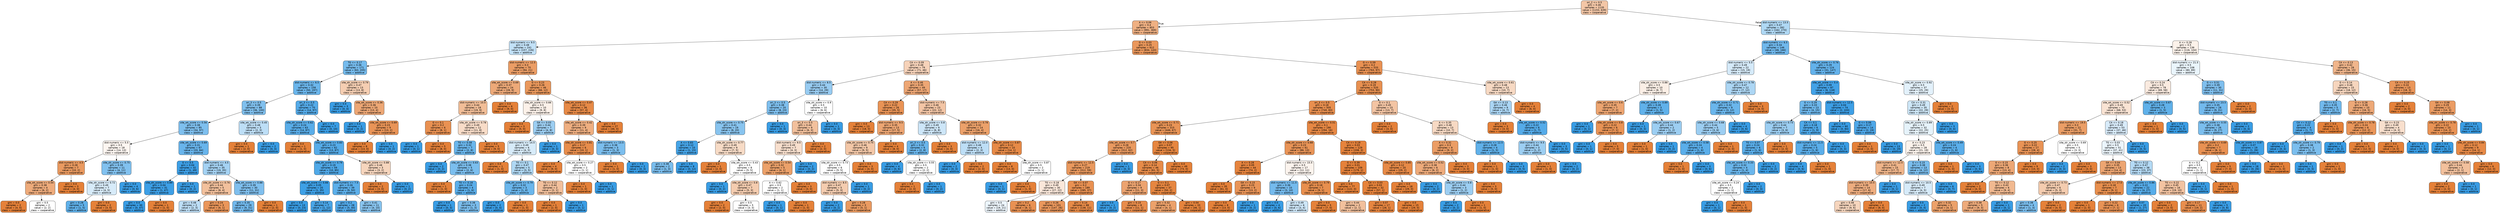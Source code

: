 digraph Tree {
node [shape=box, style="filled, rounded", color="black", fontname=helvetica] ;
edge [fontname=helvetica] ;
0 [label="ori_2 <= 0.5\ngini = 0.46\nsamples = 1135\nvalue = [1153, 639]\nclass = cooperative", fillcolor="#e5813972"] ;
1 [label="A <= 0.06\ngini = 0.4\nsamples = 853\nvalue = [991, 369]\nclass = cooperative", fillcolor="#e58139a0"] ;
0 -> 1 [labeldistance=2.5, labelangle=45, headlabel="True"] ;
2 [label="dist-numeric <= 9.5\ngini = 0.48\nsamples = 241\nvalue = [157, 226]\nclass = additive", fillcolor="#399de54e"] ;
1 -> 2 ;
3 [label="TG <= 0.17\ngini = 0.36\nsamples = 171\nvalue = [63, 205]\nclass = additive", fillcolor="#399de5b1"] ;
2 -> 3 ;
4 [label="dist-numeric <= 6.5\ngini = 0.32\nsamples = 158\nvalue = [50, 197]\nclass = additive", fillcolor="#399de5be"] ;
3 -> 4 ;
5 [label="ori_3 <= 0.5\ngini = 0.39\nsamples = 88\nvalue = [36, 100]\nclass = additive", fillcolor="#399de5a3"] ;
4 -> 5 ;
6 [label="site_wk_score <= 0.56\ngini = 0.38\nsamples = 85\nvalue = [34, 97]\nclass = additive", fillcolor="#399de5a6"] ;
5 -> 6 ;
7 [label="dist-numeric <= 5.5\ngini = 0.5\nsamples = 18\nvalue = [14, 13]\nclass = cooperative", fillcolor="#e5813912"] ;
6 -> 7 ;
8 [label="dist-numeric <= 4.5\ngini = 0.28\nsamples = 7\nvalue = [10, 2]\nclass = cooperative", fillcolor="#e58139cc"] ;
7 -> 8 ;
9 [label="site_wk_score <= 0.54\ngini = 0.38\nsamples = 4\nvalue = [6, 2]\nclass = cooperative", fillcolor="#e58139aa"] ;
8 -> 9 ;
10 [label="gini = 0.0\nsamples = 2\nvalue = [4, 0]\nclass = cooperative", fillcolor="#e58139ff"] ;
9 -> 10 ;
11 [label="gini = 0.5\nsamples = 2\nvalue = [2, 2]\nclass = cooperative", fillcolor="#e5813900"] ;
9 -> 11 ;
12 [label="gini = 0.0\nsamples = 3\nvalue = [4, 0]\nclass = cooperative", fillcolor="#e58139ff"] ;
8 -> 12 ;
13 [label="site_str_score <= 0.75\ngini = 0.39\nsamples = 11\nvalue = [4, 11]\nclass = additive", fillcolor="#399de5a2"] ;
7 -> 13 ;
14 [label="site_str_score <= 0.72\ngini = 0.49\nsamples = 7\nvalue = [4, 5]\nclass = additive", fillcolor="#399de533"] ;
13 -> 14 ;
15 [label="gini = 0.28\nsamples = 5\nvalue = [1, 5]\nclass = additive", fillcolor="#399de5cc"] ;
14 -> 15 ;
16 [label="gini = 0.0\nsamples = 2\nvalue = [3, 0]\nclass = cooperative", fillcolor="#e58139ff"] ;
14 -> 16 ;
17 [label="gini = 0.0\nsamples = 4\nvalue = [0, 6]\nclass = additive", fillcolor="#399de5ff"] ;
13 -> 17 ;
18 [label="site_wk_score <= 0.69\ngini = 0.31\nsamples = 67\nvalue = [20, 84]\nclass = additive", fillcolor="#399de5c2"] ;
6 -> 18 ;
19 [label="G <= 0.5\ngini = 0.04\nsamples = 32\nvalue = [1, 49]\nclass = additive", fillcolor="#399de5fa"] ;
18 -> 19 ;
20 [label="site_str_score <= 0.89\ngini = 0.04\nsamples = 31\nvalue = [1, 47]\nclass = additive", fillcolor="#399de5fa"] ;
19 -> 20 ;
21 [label="gini = 0.0\nsamples = 30\nvalue = [0, 47]\nclass = additive", fillcolor="#399de5ff"] ;
20 -> 21 ;
22 [label="gini = 0.0\nsamples = 1\nvalue = [1, 0]\nclass = cooperative", fillcolor="#e58139ff"] ;
20 -> 22 ;
23 [label="gini = 0.0\nsamples = 1\nvalue = [0, 2]\nclass = additive", fillcolor="#399de5ff"] ;
19 -> 23 ;
24 [label="dist-numeric <= 4.5\ngini = 0.46\nsamples = 35\nvalue = [19, 35]\nclass = additive", fillcolor="#399de575"] ;
18 -> 24 ;
25 [label="site_str_score <= 0.76\ngini = 0.44\nsamples = 5\nvalue = [8, 4]\nclass = cooperative", fillcolor="#e581397f"] ;
24 -> 25 ;
26 [label="gini = 0.48\nsamples = 2\nvalue = [2, 3]\nclass = additive", fillcolor="#399de555"] ;
25 -> 26 ;
27 [label="gini = 0.24\nsamples = 3\nvalue = [6, 1]\nclass = cooperative", fillcolor="#e58139d4"] ;
25 -> 27 ;
28 [label="site_wk_score <= 0.88\ngini = 0.39\nsamples = 30\nvalue = [11, 31]\nclass = additive", fillcolor="#399de5a5"] ;
24 -> 28 ;
29 [label="gini = 0.35\nsamples = 29\nvalue = [9, 31]\nclass = additive", fillcolor="#399de5b5"] ;
28 -> 29 ;
30 [label="gini = 0.0\nsamples = 1\nvalue = [2, 0]\nclass = cooperative", fillcolor="#e58139ff"] ;
28 -> 30 ;
31 [label="site_wk_score <= 0.45\ngini = 0.48\nsamples = 3\nvalue = [2, 3]\nclass = additive", fillcolor="#399de555"] ;
5 -> 31 ;
32 [label="gini = 0.0\nsamples = 1\nvalue = [2, 0]\nclass = cooperative", fillcolor="#e58139ff"] ;
31 -> 32 ;
33 [label="gini = 0.0\nsamples = 2\nvalue = [0, 3]\nclass = additive", fillcolor="#399de5ff"] ;
31 -> 33 ;
34 [label="ori_3 <= 0.5\ngini = 0.22\nsamples = 70\nvalue = [14, 97]\nclass = additive", fillcolor="#399de5da"] ;
4 -> 34 ;
35 [label="site_str_score <= 0.62\ngini = 0.24\nsamples = 63\nvalue = [14, 87]\nclass = additive", fillcolor="#399de5d6"] ;
34 -> 35 ;
36 [label="gini = 0.0\nsamples = 1\nvalue = [1, 0]\nclass = cooperative", fillcolor="#e58139ff"] ;
35 -> 36 ;
37 [label="site_wk_score <= 0.83\ngini = 0.23\nsamples = 62\nvalue = [13, 87]\nclass = additive", fillcolor="#399de5d9"] ;
35 -> 37 ;
38 [label="site_str_score <= 0.79\ngini = 0.19\nsamples = 59\nvalue = [10, 85]\nclass = additive", fillcolor="#399de5e1"] ;
37 -> 38 ;
39 [label="site_wk_score <= 0.66\ngini = 0.05\nsamples = 20\nvalue = [1, 35]\nclass = additive", fillcolor="#399de5f8"] ;
38 -> 39 ;
40 [label="gini = 0.0\nsamples = 13\nvalue = [0, 23]\nclass = additive", fillcolor="#399de5ff"] ;
39 -> 40 ;
41 [label="gini = 0.14\nsamples = 7\nvalue = [1, 12]\nclass = additive", fillcolor="#399de5ea"] ;
39 -> 41 ;
42 [label="dist-numeric <= 7.5\ngini = 0.26\nsamples = 39\nvalue = [9, 50]\nclass = additive", fillcolor="#399de5d1"] ;
38 -> 42 ;
43 [label="gini = 0.2\nsamples = 28\nvalue = [5, 40]\nclass = additive", fillcolor="#399de5df"] ;
42 -> 43 ;
44 [label="gini = 0.41\nsamples = 11\nvalue = [4, 10]\nclass = additive", fillcolor="#399de599"] ;
42 -> 44 ;
45 [label="site_str_score <= 0.88\ngini = 0.48\nsamples = 3\nvalue = [3, 2]\nclass = cooperative", fillcolor="#e5813955"] ;
37 -> 45 ;
46 [label="gini = 0.0\nsamples = 2\nvalue = [3, 0]\nclass = cooperative", fillcolor="#e58139ff"] ;
45 -> 46 ;
47 [label="gini = 0.0\nsamples = 1\nvalue = [0, 2]\nclass = additive", fillcolor="#399de5ff"] ;
45 -> 47 ;
48 [label="gini = 0.0\nsamples = 7\nvalue = [0, 10]\nclass = additive", fillcolor="#399de5ff"] ;
34 -> 48 ;
49 [label="site_str_score <= 0.79\ngini = 0.47\nsamples = 13\nvalue = [13, 8]\nclass = cooperative", fillcolor="#e5813962"] ;
3 -> 49 ;
50 [label="gini = 0.0\nsamples = 3\nvalue = [0, 4]\nclass = additive", fillcolor="#399de5ff"] ;
49 -> 50 ;
51 [label="site_wk_score <= 0.36\ngini = 0.36\nsamples = 10\nvalue = [13, 4]\nclass = cooperative", fillcolor="#e58139b1"] ;
49 -> 51 ;
52 [label="gini = 0.0\nsamples = 1\nvalue = [0, 2]\nclass = additive", fillcolor="#399de5ff"] ;
51 -> 52 ;
53 [label="site_wk_score <= 0.69\ngini = 0.23\nsamples = 9\nvalue = [13, 2]\nclass = cooperative", fillcolor="#e58139d8"] ;
51 -> 53 ;
54 [label="gini = 0.0\nsamples = 8\nvalue = [13, 0]\nclass = cooperative", fillcolor="#e58139ff"] ;
53 -> 54 ;
55 [label="gini = 0.0\nsamples = 1\nvalue = [0, 2]\nclass = additive", fillcolor="#399de5ff"] ;
53 -> 55 ;
56 [label="dist-numeric <= 12.5\ngini = 0.3\nsamples = 70\nvalue = [94, 21]\nclass = cooperative", fillcolor="#e58139c6"] ;
2 -> 56 ;
57 [label="site_wk_score <= 0.69\ngini = 0.37\nsamples = 24\nvalue = [28, 9]\nclass = cooperative", fillcolor="#e58139ad"] ;
56 -> 57 ;
58 [label="dist-numeric <= 10.5\ngini = 0.44\nsamples = 18\nvalue = [19, 9]\nclass = cooperative", fillcolor="#e5813986"] ;
57 -> 58 ;
59 [label="G <= 0.1\ngini = 0.2\nsamples = 6\nvalue = [8, 1]\nclass = cooperative", fillcolor="#e58139df"] ;
58 -> 59 ;
60 [label="gini = 0.0\nsamples = 1\nvalue = [0, 1]\nclass = additive", fillcolor="#399de5ff"] ;
59 -> 60 ;
61 [label="gini = 0.0\nsamples = 5\nvalue = [8, 0]\nclass = cooperative", fillcolor="#e58139ff"] ;
59 -> 61 ;
62 [label="site_str_score <= 0.78\ngini = 0.49\nsamples = 12\nvalue = [11, 8]\nclass = cooperative", fillcolor="#e5813946"] ;
58 -> 62 ;
63 [label="TG <= 0.08\ngini = 0.32\nsamples = 7\nvalue = [2, 8]\nclass = additive", fillcolor="#399de5bf"] ;
62 -> 63 ;
64 [label="gini = 0.0\nsamples = 2\nvalue = [0, 2]\nclass = additive", fillcolor="#399de5ff"] ;
63 -> 64 ;
65 [label="site_str_score <= 0.63\ngini = 0.38\nsamples = 5\nvalue = [2, 6]\nclass = additive", fillcolor="#399de5aa"] ;
63 -> 65 ;
66 [label="gini = 0.0\nsamples = 1\nvalue = [1, 0]\nclass = cooperative", fillcolor="#e58139ff"] ;
65 -> 66 ;
67 [label="TG <= 0.18\ngini = 0.24\nsamples = 4\nvalue = [1, 6]\nclass = additive", fillcolor="#399de5d4"] ;
65 -> 67 ;
68 [label="gini = 0.0\nsamples = 1\nvalue = [0, 3]\nclass = additive", fillcolor="#399de5ff"] ;
67 -> 68 ;
69 [label="gini = 0.38\nsamples = 3\nvalue = [1, 3]\nclass = additive", fillcolor="#399de5aa"] ;
67 -> 69 ;
70 [label="gini = 0.0\nsamples = 5\nvalue = [9, 0]\nclass = cooperative", fillcolor="#e58139ff"] ;
62 -> 70 ;
71 [label="gini = 0.0\nsamples = 6\nvalue = [9, 0]\nclass = cooperative", fillcolor="#e58139ff"] ;
57 -> 71 ;
72 [label="G <= 0.23\ngini = 0.26\nsamples = 46\nvalue = [66, 12]\nclass = cooperative", fillcolor="#e58139d1"] ;
56 -> 72 ;
73 [label="site_str_score <= 0.66\ngini = 0.5\nsamples = 10\nvalue = [9, 8]\nclass = cooperative", fillcolor="#e581391c"] ;
72 -> 73 ;
74 [label="gini = 0.0\nsamples = 3\nvalue = [5, 0]\nclass = cooperative", fillcolor="#e58139ff"] ;
73 -> 74 ;
75 [label="GA <= 0.03\ngini = 0.44\nsamples = 7\nvalue = [4, 8]\nclass = additive", fillcolor="#399de57f"] ;
73 -> 75 ;
76 [label="dist-numeric <= 14.5\ngini = 0.49\nsamples = 6\nvalue = [4, 5]\nclass = additive", fillcolor="#399de533"] ;
75 -> 76 ;
77 [label="gini = 0.0\nsamples = 1\nvalue = [1, 0]\nclass = cooperative", fillcolor="#e58139ff"] ;
76 -> 77 ;
78 [label="TG <= 0.1\ngini = 0.47\nsamples = 5\nvalue = [3, 5]\nclass = additive", fillcolor="#399de566"] ;
76 -> 78 ;
79 [label="site_str_score <= 0.79\ngini = 0.32\nsamples = 3\nvalue = [1, 4]\nclass = additive", fillcolor="#399de5bf"] ;
78 -> 79 ;
80 [label="gini = 0.0\nsamples = 2\nvalue = [0, 4]\nclass = additive", fillcolor="#399de5ff"] ;
79 -> 80 ;
81 [label="gini = 0.0\nsamples = 1\nvalue = [1, 0]\nclass = cooperative", fillcolor="#e58139ff"] ;
79 -> 81 ;
82 [label="TG <= 0.12\ngini = 0.44\nsamples = 2\nvalue = [2, 1]\nclass = cooperative", fillcolor="#e581397f"] ;
78 -> 82 ;
83 [label="gini = 0.0\nsamples = 1\nvalue = [2, 0]\nclass = cooperative", fillcolor="#e58139ff"] ;
82 -> 83 ;
84 [label="gini = 0.0\nsamples = 1\nvalue = [0, 1]\nclass = additive", fillcolor="#399de5ff"] ;
82 -> 84 ;
85 [label="gini = 0.0\nsamples = 1\nvalue = [0, 3]\nclass = additive", fillcolor="#399de5ff"] ;
75 -> 85 ;
86 [label="site_wk_score <= 0.47\ngini = 0.12\nsamples = 36\nvalue = [57, 4]\nclass = cooperative", fillcolor="#e58139ed"] ;
72 -> 86 ;
87 [label="site_wk_score <= 0.42\ngini = 0.39\nsamples = 9\nvalue = [11, 4]\nclass = cooperative", fillcolor="#e58139a2"] ;
86 -> 87 ;
88 [label="site_str_score <= 0.81\ngini = 0.17\nsamples = 6\nvalue = [10, 1]\nclass = cooperative", fillcolor="#e58139e6"] ;
87 -> 88 ;
89 [label="gini = 0.0\nsamples = 4\nvalue = [9, 0]\nclass = cooperative", fillcolor="#e58139ff"] ;
88 -> 89 ;
90 [label="site_wk_score <= 0.27\ngini = 0.5\nsamples = 2\nvalue = [1, 1]\nclass = cooperative", fillcolor="#e5813900"] ;
88 -> 90 ;
91 [label="gini = 0.0\nsamples = 1\nvalue = [1, 0]\nclass = cooperative", fillcolor="#e58139ff"] ;
90 -> 91 ;
92 [label="gini = 0.0\nsamples = 1\nvalue = [0, 1]\nclass = additive", fillcolor="#399de5ff"] ;
90 -> 92 ;
93 [label="dist-numeric <= 13.5\ngini = 0.38\nsamples = 3\nvalue = [1, 3]\nclass = additive", fillcolor="#399de5aa"] ;
87 -> 93 ;
94 [label="gini = 0.0\nsamples = 1\nvalue = [1, 0]\nclass = cooperative", fillcolor="#e58139ff"] ;
93 -> 94 ;
95 [label="gini = 0.0\nsamples = 2\nvalue = [0, 3]\nclass = additive", fillcolor="#399de5ff"] ;
93 -> 95 ;
96 [label="gini = 0.0\nsamples = 27\nvalue = [46, 0]\nclass = cooperative", fillcolor="#e58139ff"] ;
86 -> 96 ;
97 [label="G <= 0.03\ngini = 0.25\nsamples = 612\nvalue = [834, 143]\nclass = cooperative", fillcolor="#e58139d3"] ;
1 -> 97 ;
98 [label="CA <= 0.09\ngini = 0.48\nsamples = 79\nvalue = [71, 46]\nclass = cooperative", fillcolor="#e581395a"] ;
97 -> 98 ;
99 [label="dist-numeric <= 8.5\ngini = 0.44\nsamples = 30\nvalue = [14, 29]\nclass = additive", fillcolor="#399de584"] ;
98 -> 99 ;
100 [label="ori_3 <= 0.5\ngini = 0.38\nsamples = 20\nvalue = [8, 23]\nclass = additive", fillcolor="#399de5a6"] ;
99 -> 100 ;
101 [label="site_str_score <= 0.75\ngini = 0.41\nsamples = 19\nvalue = [8, 20]\nclass = additive", fillcolor="#399de599"] ;
100 -> 101 ;
102 [label="A <= 0.83\ngini = 0.12\nsamples = 10\nvalue = [1, 15]\nclass = additive", fillcolor="#399de5ee"] ;
101 -> 102 ;
103 [label="gini = 0.38\nsamples = 2\nvalue = [1, 3]\nclass = additive", fillcolor="#399de5aa"] ;
102 -> 103 ;
104 [label="gini = 0.0\nsamples = 8\nvalue = [0, 12]\nclass = additive", fillcolor="#399de5ff"] ;
102 -> 104 ;
105 [label="site_str_score <= 0.77\ngini = 0.49\nsamples = 9\nvalue = [7, 5]\nclass = cooperative", fillcolor="#e5813949"] ;
101 -> 105 ;
106 [label="gini = 0.0\nsamples = 1\nvalue = [2, 0]\nclass = cooperative", fillcolor="#e58139ff"] ;
105 -> 106 ;
107 [label="site_wk_score <= 0.43\ngini = 0.5\nsamples = 8\nvalue = [5, 5]\nclass = cooperative", fillcolor="#e5813900"] ;
105 -> 107 ;
108 [label="gini = 0.0\nsamples = 1\nvalue = [0, 2]\nclass = additive", fillcolor="#399de5ff"] ;
107 -> 108 ;
109 [label="site_str_score <= 0.8\ngini = 0.47\nsamples = 7\nvalue = [5, 3]\nclass = cooperative", fillcolor="#e5813966"] ;
107 -> 109 ;
110 [label="gini = 0.0\nsamples = 2\nvalue = [2, 0]\nclass = cooperative", fillcolor="#e58139ff"] ;
109 -> 110 ;
111 [label="gini = 0.5\nsamples = 5\nvalue = [3, 3]\nclass = cooperative", fillcolor="#e5813900"] ;
109 -> 111 ;
112 [label="gini = 0.0\nsamples = 1\nvalue = [0, 3]\nclass = additive", fillcolor="#399de5ff"] ;
100 -> 112 ;
113 [label="site_str_score <= 0.9\ngini = 0.5\nsamples = 10\nvalue = [6, 6]\nclass = cooperative", fillcolor="#e5813900"] ;
99 -> 113 ;
114 [label="ori_3 <= 0.5\ngini = 0.44\nsamples = 9\nvalue = [6, 3]\nclass = cooperative", fillcolor="#e581397f"] ;
113 -> 114 ;
115 [label="dist-numeric <= 9.5\ngini = 0.49\nsamples = 7\nvalue = [4, 3]\nclass = cooperative", fillcolor="#e5813940"] ;
114 -> 115 ;
116 [label="site_wk_score <= 0.54\ngini = 0.32\nsamples = 5\nvalue = [4, 1]\nclass = cooperative", fillcolor="#e58139bf"] ;
115 -> 116 ;
117 [label="A <= 0.62\ngini = 0.5\nsamples = 2\nvalue = [1, 1]\nclass = cooperative", fillcolor="#e5813900"] ;
116 -> 117 ;
118 [label="gini = 0.0\nsamples = 1\nvalue = [0, 1]\nclass = additive", fillcolor="#399de5ff"] ;
117 -> 118 ;
119 [label="gini = 0.0\nsamples = 1\nvalue = [1, 0]\nclass = cooperative", fillcolor="#e58139ff"] ;
117 -> 119 ;
120 [label="gini = 0.0\nsamples = 3\nvalue = [3, 0]\nclass = cooperative", fillcolor="#e58139ff"] ;
116 -> 120 ;
121 [label="gini = 0.0\nsamples = 2\nvalue = [0, 2]\nclass = additive", fillcolor="#399de5ff"] ;
115 -> 121 ;
122 [label="gini = 0.0\nsamples = 2\nvalue = [2, 0]\nclass = cooperative", fillcolor="#e58139ff"] ;
114 -> 122 ;
123 [label="gini = 0.0\nsamples = 1\nvalue = [0, 3]\nclass = additive", fillcolor="#399de5ff"] ;
113 -> 123 ;
124 [label="A <= 0.46\ngini = 0.35\nsamples = 49\nvalue = [57, 17]\nclass = cooperative", fillcolor="#e58139b3"] ;
98 -> 124 ;
125 [label="CA <= 0.29\ngini = 0.22\nsamples = 26\nvalue = [35, 5]\nclass = cooperative", fillcolor="#e58139db"] ;
124 -> 125 ;
126 [label="gini = 0.0\nsamples = 13\nvalue = [18, 0]\nclass = cooperative", fillcolor="#e58139ff"] ;
125 -> 126 ;
127 [label="dist-numeric <= 9.5\ngini = 0.35\nsamples = 13\nvalue = [17, 5]\nclass = cooperative", fillcolor="#e58139b4"] ;
125 -> 127 ;
128 [label="site_str_score <= 0.75\ngini = 0.46\nsamples = 9\nvalue = [9, 5]\nclass = cooperative", fillcolor="#e5813971"] ;
127 -> 128 ;
129 [label="site_str_score <= 0.73\ngini = 0.5\nsamples = 6\nvalue = [5, 5]\nclass = cooperative", fillcolor="#e5813900"] ;
128 -> 129 ;
130 [label="dist-numeric <= 8.5\ngini = 0.47\nsamples = 5\nvalue = [5, 3]\nclass = cooperative", fillcolor="#e5813966"] ;
129 -> 130 ;
131 [label="gini = 0.0\nsamples = 2\nvalue = [0, 2]\nclass = additive", fillcolor="#399de5ff"] ;
130 -> 131 ;
132 [label="gini = 0.28\nsamples = 3\nvalue = [5, 1]\nclass = cooperative", fillcolor="#e58139cc"] ;
130 -> 132 ;
133 [label="gini = 0.0\nsamples = 1\nvalue = [0, 2]\nclass = additive", fillcolor="#399de5ff"] ;
129 -> 133 ;
134 [label="gini = 0.0\nsamples = 3\nvalue = [4, 0]\nclass = cooperative", fillcolor="#e58139ff"] ;
128 -> 134 ;
135 [label="gini = 0.0\nsamples = 4\nvalue = [8, 0]\nclass = cooperative", fillcolor="#e58139ff"] ;
127 -> 135 ;
136 [label="dist-numeric <= 7.5\ngini = 0.46\nsamples = 23\nvalue = [22, 12]\nclass = cooperative", fillcolor="#e5813974"] ;
124 -> 136 ;
137 [label="site_str_score <= 0.8\ngini = 0.49\nsamples = 9\nvalue = [6, 8]\nclass = additive", fillcolor="#399de540"] ;
136 -> 137 ;
138 [label="ori_3 <= 0.5\ngini = 0.32\nsamples = 6\nvalue = [2, 8]\nclass = additive", fillcolor="#399de5bf"] ;
137 -> 138 ;
139 [label="gini = 0.0\nsamples = 4\nvalue = [0, 6]\nclass = additive", fillcolor="#399de5ff"] ;
138 -> 139 ;
140 [label="site_str_score <= 0.55\ngini = 0.5\nsamples = 2\nvalue = [2, 2]\nclass = cooperative", fillcolor="#e5813900"] ;
138 -> 140 ;
141 [label="gini = 0.0\nsamples = 1\nvalue = [2, 0]\nclass = cooperative", fillcolor="#e58139ff"] ;
140 -> 141 ;
142 [label="gini = 0.0\nsamples = 1\nvalue = [0, 2]\nclass = additive", fillcolor="#399de5ff"] ;
140 -> 142 ;
143 [label="gini = 0.0\nsamples = 3\nvalue = [4, 0]\nclass = cooperative", fillcolor="#e58139ff"] ;
137 -> 143 ;
144 [label="site_str_score <= 0.78\ngini = 0.32\nsamples = 14\nvalue = [16, 4]\nclass = cooperative", fillcolor="#e58139bf"] ;
136 -> 144 ;
145 [label="dist-numeric <= 12.0\ngini = 0.48\nsamples = 4\nvalue = [2, 3]\nclass = additive", fillcolor="#399de555"] ;
144 -> 145 ;
146 [label="gini = 0.0\nsamples = 2\nvalue = [0, 3]\nclass = additive", fillcolor="#399de5ff"] ;
145 -> 146 ;
147 [label="gini = 0.0\nsamples = 2\nvalue = [2, 0]\nclass = cooperative", fillcolor="#e58139ff"] ;
145 -> 147 ;
148 [label="site_str_score <= 0.87\ngini = 0.12\nsamples = 10\nvalue = [14, 1]\nclass = cooperative", fillcolor="#e58139ed"] ;
144 -> 148 ;
149 [label="gini = 0.0\nsamples = 8\nvalue = [13, 0]\nclass = cooperative", fillcolor="#e58139ff"] ;
148 -> 149 ;
150 [label="site_str_score <= 0.87\ngini = 0.5\nsamples = 2\nvalue = [1, 1]\nclass = cooperative", fillcolor="#e5813900"] ;
148 -> 150 ;
151 [label="gini = 0.0\nsamples = 1\nvalue = [0, 1]\nclass = additive", fillcolor="#399de5ff"] ;
150 -> 151 ;
152 [label="gini = 0.0\nsamples = 1\nvalue = [1, 0]\nclass = cooperative", fillcolor="#e58139ff"] ;
150 -> 152 ;
153 [label="G <= 0.59\ngini = 0.2\nsamples = 533\nvalue = [763, 97]\nclass = cooperative", fillcolor="#e58139df"] ;
97 -> 153 ;
154 [label="CA <= 0.28\ngini = 0.19\nsamples = 520\nvalue = [753, 90]\nclass = cooperative", fillcolor="#e58139e1"] ;
153 -> 154 ;
155 [label="ori_3 <= 0.5\ngini = 0.18\nsamples = 505\nvalue = [740, 83]\nclass = cooperative", fillcolor="#e58139e2"] ;
154 -> 155 ;
156 [label="site_wk_score <= 0.71\ngini = 0.23\nsamples = 315\nvalue = [446, 67]\nclass = cooperative", fillcolor="#e58139d9"] ;
155 -> 156 ;
157 [label="site_wk_score <= 0.7\ngini = 0.28\nsamples = 220\nvalue = [312, 62]\nclass = cooperative", fillcolor="#e58139cc"] ;
156 -> 157 ;
158 [label="dist-numeric <= 12.5\ngini = 0.27\nsamples = 219\nvalue = [312, 59]\nclass = cooperative", fillcolor="#e58139cf"] ;
157 -> 158 ;
159 [label="TG <= 0.18\ngini = 0.49\nsamples = 30\nvalue = [27, 22]\nclass = cooperative", fillcolor="#e581392f"] ;
158 -> 159 ;
160 [label="gini = 0.5\nsamples = 24\nvalue = [19, 21]\nclass = additive", fillcolor="#399de518"] ;
159 -> 160 ;
161 [label="gini = 0.2\nsamples = 6\nvalue = [8, 1]\nclass = cooperative", fillcolor="#e58139df"] ;
159 -> 161 ;
162 [label="GA <= 0.07\ngini = 0.2\nsamples = 189\nvalue = [285, 37]\nclass = cooperative", fillcolor="#e58139de"] ;
158 -> 162 ;
163 [label="gini = 0.26\nsamples = 101\nvalue = [147, 26]\nclass = cooperative", fillcolor="#e58139d2"] ;
162 -> 163 ;
164 [label="gini = 0.14\nsamples = 88\nvalue = [138, 11]\nclass = cooperative", fillcolor="#e58139eb"] ;
162 -> 164 ;
165 [label="gini = 0.0\nsamples = 1\nvalue = [0, 3]\nclass = additive", fillcolor="#399de5ff"] ;
157 -> 165 ;
166 [label="GA <= 0.06\ngini = 0.07\nsamples = 95\nvalue = [134, 5]\nclass = cooperative", fillcolor="#e58139f5"] ;
156 -> 166 ;
167 [label="CA <= 0.06\ngini = 0.14\nsamples = 46\nvalue = [61, 5]\nclass = cooperative", fillcolor="#e58139ea"] ;
166 -> 167 ;
168 [label="G <= 0.17\ngini = 0.34\nsamples = 9\nvalue = [11, 3]\nclass = cooperative", fillcolor="#e58139b9"] ;
167 -> 168 ;
169 [label="gini = 0.0\nsamples = 1\nvalue = [0, 2]\nclass = additive", fillcolor="#399de5ff"] ;
168 -> 169 ;
170 [label="gini = 0.15\nsamples = 8\nvalue = [11, 1]\nclass = cooperative", fillcolor="#e58139e8"] ;
168 -> 170 ;
171 [label="G <= 0.1\ngini = 0.07\nsamples = 37\nvalue = [50, 2]\nclass = cooperative", fillcolor="#e58139f5"] ;
167 -> 171 ;
172 [label="gini = 0.32\nsamples = 4\nvalue = [4, 1]\nclass = cooperative", fillcolor="#e58139bf"] ;
171 -> 172 ;
173 [label="gini = 0.04\nsamples = 33\nvalue = [46, 1]\nclass = cooperative", fillcolor="#e58139f9"] ;
171 -> 173 ;
174 [label="gini = 0.0\nsamples = 49\nvalue = [73, 0]\nclass = cooperative", fillcolor="#e58139ff"] ;
166 -> 174 ;
175 [label="site_wk_score <= 0.51\ngini = 0.1\nsamples = 190\nvalue = [294, 16]\nclass = cooperative", fillcolor="#e58139f1"] ;
155 -> 175 ;
176 [label="site_str_score <= 0.68\ngini = 0.23\nsamples = 61\nvalue = [86, 13]\nclass = cooperative", fillcolor="#e58139d8"] ;
175 -> 176 ;
177 [label="A <= 0.28\ngini = 0.05\nsamples = 44\nvalue = [74, 2]\nclass = cooperative", fillcolor="#e58139f8"] ;
176 -> 177 ;
178 [label="gini = 0.0\nsamples = 35\nvalue = [61, 0]\nclass = cooperative", fillcolor="#e58139ff"] ;
177 -> 178 ;
179 [label="GA <= 0.15\ngini = 0.23\nsamples = 9\nvalue = [13, 2]\nclass = cooperative", fillcolor="#e58139d8"] ;
177 -> 179 ;
180 [label="gini = 0.0\nsamples = 8\nvalue = [13, 0]\nclass = cooperative", fillcolor="#e58139ff"] ;
179 -> 180 ;
181 [label="gini = 0.0\nsamples = 1\nvalue = [0, 2]\nclass = additive", fillcolor="#399de5ff"] ;
179 -> 181 ;
182 [label="dist-numeric <= 15.5\ngini = 0.5\nsamples = 17\nvalue = [12, 11]\nclass = cooperative", fillcolor="#e5813915"] ;
176 -> 182 ;
183 [label="dist-numeric <= 11.5\ngini = 0.36\nsamples = 10\nvalue = [3, 10]\nclass = additive", fillcolor="#399de5b3"] ;
182 -> 183 ;
184 [label="gini = 0.0\nsamples = 4\nvalue = [0, 6]\nclass = additive", fillcolor="#399de5ff"] ;
183 -> 184 ;
185 [label="gini = 0.49\nsamples = 6\nvalue = [3, 4]\nclass = additive", fillcolor="#399de540"] ;
183 -> 185 ;
186 [label="site_str_score <= 0.79\ngini = 0.18\nsamples = 7\nvalue = [9, 1]\nclass = cooperative", fillcolor="#e58139e3"] ;
182 -> 186 ;
187 [label="gini = 0.0\nsamples = 5\nvalue = [7, 0]\nclass = cooperative", fillcolor="#e58139ff"] ;
186 -> 187 ;
188 [label="gini = 0.44\nsamples = 2\nvalue = [2, 1]\nclass = cooperative", fillcolor="#e581397f"] ;
186 -> 188 ;
189 [label="CA <= 0.19\ngini = 0.03\nsamples = 129\nvalue = [208, 3]\nclass = cooperative", fillcolor="#e58139fb"] ;
175 -> 189 ;
190 [label="G <= 0.39\ngini = 0.01\nsamples = 109\nvalue = [179, 1]\nclass = cooperative", fillcolor="#e58139fe"] ;
189 -> 190 ;
191 [label="gini = 0.0\nsamples = 77\nvalue = [122, 0]\nclass = cooperative", fillcolor="#e58139ff"] ;
190 -> 191 ;
192 [label="CA <= 0.03\ngini = 0.03\nsamples = 32\nvalue = [57, 1]\nclass = cooperative", fillcolor="#e58139fb"] ;
190 -> 192 ;
193 [label="gini = 0.07\nsamples = 17\nvalue = [28, 1]\nclass = cooperative", fillcolor="#e58139f6"] ;
192 -> 193 ;
194 [label="gini = 0.0\nsamples = 15\nvalue = [29, 0]\nclass = cooperative", fillcolor="#e58139ff"] ;
192 -> 194 ;
195 [label="site_str_score <= 0.85\ngini = 0.12\nsamples = 20\nvalue = [29, 2]\nclass = cooperative", fillcolor="#e58139ed"] ;
189 -> 195 ;
196 [label="gini = 0.0\nsamples = 18\nvalue = [29, 0]\nclass = cooperative", fillcolor="#e58139ff"] ;
195 -> 196 ;
197 [label="gini = 0.0\nsamples = 2\nvalue = [0, 2]\nclass = additive", fillcolor="#399de5ff"] ;
195 -> 197 ;
198 [label="G <= 0.1\ngini = 0.45\nsamples = 15\nvalue = [13, 7]\nclass = cooperative", fillcolor="#e5813976"] ;
154 -> 198 ;
199 [label="gini = 0.0\nsamples = 2\nvalue = [3, 0]\nclass = cooperative", fillcolor="#e58139ff"] ;
198 -> 199 ;
200 [label="A <= 0.35\ngini = 0.48\nsamples = 13\nvalue = [10, 7]\nclass = cooperative", fillcolor="#e581394d"] ;
198 -> 200 ;
201 [label="A <= 0.31\ngini = 0.3\nsamples = 9\nvalue = [9, 2]\nclass = cooperative", fillcolor="#e58139c6"] ;
200 -> 201 ;
202 [label="site_wk_score <= 0.52\ngini = 0.38\nsamples = 6\nvalue = [6, 2]\nclass = cooperative", fillcolor="#e58139aa"] ;
201 -> 202 ;
203 [label="site_str_score <= 0.8\ngini = 0.44\nsamples = 3\nvalue = [1, 2]\nclass = additive", fillcolor="#399de57f"] ;
202 -> 203 ;
204 [label="gini = 0.0\nsamples = 2\nvalue = [0, 2]\nclass = additive", fillcolor="#399de5ff"] ;
203 -> 204 ;
205 [label="gini = 0.0\nsamples = 1\nvalue = [1, 0]\nclass = cooperative", fillcolor="#e58139ff"] ;
203 -> 205 ;
206 [label="gini = 0.0\nsamples = 3\nvalue = [5, 0]\nclass = cooperative", fillcolor="#e58139ff"] ;
202 -> 206 ;
207 [label="gini = 0.0\nsamples = 3\nvalue = [3, 0]\nclass = cooperative", fillcolor="#e58139ff"] ;
201 -> 207 ;
208 [label="dist-numeric <= 12.5\ngini = 0.28\nsamples = 4\nvalue = [1, 5]\nclass = additive", fillcolor="#399de5cc"] ;
200 -> 208 ;
209 [label="gini = 0.0\nsamples = 1\nvalue = [1, 0]\nclass = cooperative", fillcolor="#e58139ff"] ;
208 -> 209 ;
210 [label="gini = 0.0\nsamples = 3\nvalue = [0, 5]\nclass = additive", fillcolor="#399de5ff"] ;
208 -> 210 ;
211 [label="site_wk_score <= 0.61\ngini = 0.48\nsamples = 13\nvalue = [10, 7]\nclass = cooperative", fillcolor="#e581394d"] ;
153 -> 211 ;
212 [label="GA <= 0.13\ngini = 0.46\nsamples = 9\nvalue = [4, 7]\nclass = additive", fillcolor="#399de56d"] ;
211 -> 212 ;
213 [label="gini = 0.0\nsamples = 3\nvalue = [3, 0]\nclass = cooperative", fillcolor="#e58139ff"] ;
212 -> 213 ;
214 [label="site_wk_score <= 0.52\ngini = 0.22\nsamples = 6\nvalue = [1, 7]\nclass = additive", fillcolor="#399de5db"] ;
212 -> 214 ;
215 [label="dist-numeric <= 9.5\ngini = 0.44\nsamples = 3\nvalue = [1, 2]\nclass = additive", fillcolor="#399de57f"] ;
214 -> 215 ;
216 [label="gini = 0.0\nsamples = 1\nvalue = [1, 0]\nclass = cooperative", fillcolor="#e58139ff"] ;
215 -> 216 ;
217 [label="gini = 0.0\nsamples = 2\nvalue = [0, 2]\nclass = additive", fillcolor="#399de5ff"] ;
215 -> 217 ;
218 [label="gini = 0.0\nsamples = 3\nvalue = [0, 5]\nclass = additive", fillcolor="#399de5ff"] ;
214 -> 218 ;
219 [label="gini = 0.0\nsamples = 4\nvalue = [6, 0]\nclass = cooperative", fillcolor="#e58139ff"] ;
211 -> 219 ;
220 [label="dist-numeric <= 13.5\ngini = 0.47\nsamples = 282\nvalue = [162, 270]\nclass = additive", fillcolor="#399de566"] ;
0 -> 220 [labeldistance=2.5, labelangle=-45, headlabel="False"] ;
221 [label="dist-numeric <= 6.5\ngini = 0.34\nsamples = 146\nvalue = [46, 166]\nclass = additive", fillcolor="#399de5b8"] ;
220 -> 221 ;
222 [label="dist-numeric <= 5.5\ngini = 0.49\nsamples = 22\nvalue = [15, 19]\nclass = additive", fillcolor="#399de536"] ;
221 -> 222 ;
223 [label="site_str_score <= 0.88\ngini = 0.5\nsamples = 10\nvalue = [8, 7]\nclass = cooperative", fillcolor="#e5813920"] ;
222 -> 223 ;
224 [label="site_wk_score <= 0.6\ngini = 0.35\nsamples = 7\nvalue = [7, 2]\nclass = cooperative", fillcolor="#e58139b6"] ;
223 -> 224 ;
225 [label="gini = 0.0\nsamples = 1\nvalue = [0, 1]\nclass = additive", fillcolor="#399de5ff"] ;
224 -> 225 ;
226 [label="site_str_score <= 0.8\ngini = 0.22\nsamples = 6\nvalue = [7, 1]\nclass = cooperative", fillcolor="#e58139db"] ;
224 -> 226 ;
227 [label="gini = 0.0\nsamples = 1\nvalue = [0, 1]\nclass = additive", fillcolor="#399de5ff"] ;
226 -> 227 ;
228 [label="gini = 0.0\nsamples = 5\nvalue = [7, 0]\nclass = cooperative", fillcolor="#e58139ff"] ;
226 -> 228 ;
229 [label="site_str_score <= 0.89\ngini = 0.28\nsamples = 3\nvalue = [1, 5]\nclass = additive", fillcolor="#399de5cc"] ;
223 -> 229 ;
230 [label="gini = 0.0\nsamples = 1\nvalue = [0, 3]\nclass = additive", fillcolor="#399de5ff"] ;
229 -> 230 ;
231 [label="site_wk_score <= 0.67\ngini = 0.44\nsamples = 2\nvalue = [1, 2]\nclass = additive", fillcolor="#399de57f"] ;
229 -> 231 ;
232 [label="gini = 0.0\nsamples = 1\nvalue = [1, 0]\nclass = cooperative", fillcolor="#e58139ff"] ;
231 -> 232 ;
233 [label="gini = 0.0\nsamples = 1\nvalue = [0, 2]\nclass = additive", fillcolor="#399de5ff"] ;
231 -> 233 ;
234 [label="site_str_score <= 0.78\ngini = 0.47\nsamples = 12\nvalue = [7, 12]\nclass = additive", fillcolor="#399de56a"] ;
222 -> 234 ;
235 [label="site_str_score <= 0.71\ngini = 0.32\nsamples = 9\nvalue = [3, 12]\nclass = additive", fillcolor="#399de5bf"] ;
234 -> 235 ;
236 [label="site_str_score <= 0.68\ngini = 0.44\nsamples = 5\nvalue = [3, 6]\nclass = additive", fillcolor="#399de57f"] ;
235 -> 236 ;
237 [label="site_wk_score <= 0.58\ngini = 0.24\nsamples = 4\nvalue = [1, 6]\nclass = additive", fillcolor="#399de5d4"] ;
236 -> 237 ;
238 [label="gini = 0.0\nsamples = 1\nvalue = [1, 0]\nclass = cooperative", fillcolor="#e58139ff"] ;
237 -> 238 ;
239 [label="gini = 0.0\nsamples = 3\nvalue = [0, 6]\nclass = additive", fillcolor="#399de5ff"] ;
237 -> 239 ;
240 [label="gini = 0.0\nsamples = 1\nvalue = [2, 0]\nclass = cooperative", fillcolor="#e58139ff"] ;
236 -> 240 ;
241 [label="gini = 0.0\nsamples = 4\nvalue = [0, 6]\nclass = additive", fillcolor="#399de5ff"] ;
235 -> 241 ;
242 [label="gini = 0.0\nsamples = 3\nvalue = [4, 0]\nclass = cooperative", fillcolor="#e58139ff"] ;
234 -> 242 ;
243 [label="site_str_score <= 0.76\ngini = 0.29\nsamples = 124\nvalue = [31, 147]\nclass = additive", fillcolor="#399de5c9"] ;
221 -> 243 ;
244 [label="site_wk_score <= 0.4\ngini = 0.09\nsamples = 87\nvalue = [6, 118]\nclass = additive", fillcolor="#399de5f2"] ;
243 -> 244 ;
245 [label="G <= 0.29\ngini = 0.33\nsamples = 13\nvalue = [4, 15]\nclass = additive", fillcolor="#399de5bb"] ;
244 -> 245 ;
246 [label="site_str_score <= 0.73\ngini = 0.44\nsamples = 7\nvalue = [3, 6]\nclass = additive", fillcolor="#399de57f"] ;
245 -> 246 ;
247 [label="TG <= 0.07\ngini = 0.24\nsamples = 6\nvalue = [1, 6]\nclass = additive", fillcolor="#399de5d4"] ;
246 -> 247 ;
248 [label="site_wk_score <= 0.33\ngini = 0.32\nsamples = 4\nvalue = [1, 4]\nclass = additive", fillcolor="#399de5bf"] ;
247 -> 248 ;
249 [label="site_wk_score <= 0.24\ngini = 0.5\nsamples = 2\nvalue = [1, 1]\nclass = cooperative", fillcolor="#e5813900"] ;
248 -> 249 ;
250 [label="gini = 0.0\nsamples = 1\nvalue = [0, 1]\nclass = additive", fillcolor="#399de5ff"] ;
249 -> 250 ;
251 [label="gini = 0.0\nsamples = 1\nvalue = [1, 0]\nclass = cooperative", fillcolor="#e58139ff"] ;
249 -> 251 ;
252 [label="gini = 0.0\nsamples = 2\nvalue = [0, 3]\nclass = additive", fillcolor="#399de5ff"] ;
248 -> 252 ;
253 [label="gini = 0.0\nsamples = 2\nvalue = [0, 2]\nclass = additive", fillcolor="#399de5ff"] ;
247 -> 253 ;
254 [label="gini = 0.0\nsamples = 1\nvalue = [2, 0]\nclass = cooperative", fillcolor="#e58139ff"] ;
246 -> 254 ;
255 [label="CA <= 0.1\ngini = 0.18\nsamples = 6\nvalue = [1, 9]\nclass = additive", fillcolor="#399de5e3"] ;
245 -> 255 ;
256 [label="dist-numeric <= 11.5\ngini = 0.24\nsamples = 5\nvalue = [1, 6]\nclass = additive", fillcolor="#399de5d4"] ;
255 -> 256 ;
257 [label="gini = 0.0\nsamples = 4\nvalue = [0, 6]\nclass = additive", fillcolor="#399de5ff"] ;
256 -> 257 ;
258 [label="gini = 0.0\nsamples = 1\nvalue = [1, 0]\nclass = cooperative", fillcolor="#e58139ff"] ;
256 -> 258 ;
259 [label="gini = 0.0\nsamples = 1\nvalue = [0, 3]\nclass = additive", fillcolor="#399de5ff"] ;
255 -> 259 ;
260 [label="dist-numeric <= 12.5\ngini = 0.04\nsamples = 74\nvalue = [2, 103]\nclass = additive", fillcolor="#399de5fa"] ;
244 -> 260 ;
261 [label="gini = 0.0\nsamples = 60\nvalue = [0, 84]\nclass = additive", fillcolor="#399de5ff"] ;
260 -> 261 ;
262 [label="G <= 0.06\ngini = 0.17\nsamples = 14\nvalue = [2, 19]\nclass = additive", fillcolor="#399de5e4"] ;
260 -> 262 ;
263 [label="gini = 0.0\nsamples = 1\nvalue = [2, 0]\nclass = cooperative", fillcolor="#e58139ff"] ;
262 -> 263 ;
264 [label="gini = 0.0\nsamples = 13\nvalue = [0, 19]\nclass = additive", fillcolor="#399de5ff"] ;
262 -> 264 ;
265 [label="site_str_score <= 0.92\ngini = 0.5\nsamples = 37\nvalue = [25, 29]\nclass = additive", fillcolor="#399de523"] ;
243 -> 265 ;
266 [label="CA <= 0.31\ngini = 0.49\nsamples = 35\nvalue = [22, 29]\nclass = additive", fillcolor="#399de53e"] ;
265 -> 266 ;
267 [label="site_str_score <= 0.89\ngini = 0.5\nsamples = 32\nvalue = [22, 25]\nclass = additive", fillcolor="#399de51f"] ;
266 -> 267 ;
268 [label="A <= 0.23\ngini = 0.5\nsamples = 28\nvalue = [21, 19]\nclass = cooperative", fillcolor="#e5813918"] ;
267 -> 268 ;
269 [label="dist-numeric <= 12.5\ngini = 0.41\nsamples = 15\nvalue = [17, 7]\nclass = cooperative", fillcolor="#e5813996"] ;
268 -> 269 ;
270 [label="dist-numeric <= 10.5\ngini = 0.39\nsamples = 14\nvalue = [17, 6]\nclass = cooperative", fillcolor="#e58139a5"] ;
269 -> 270 ;
271 [label="gini = 0.48\nsamples = 10\nvalue = [9, 6]\nclass = cooperative", fillcolor="#e5813955"] ;
270 -> 271 ;
272 [label="gini = 0.0\nsamples = 4\nvalue = [8, 0]\nclass = cooperative", fillcolor="#e58139ff"] ;
270 -> 272 ;
273 [label="gini = 0.0\nsamples = 1\nvalue = [0, 1]\nclass = additive", fillcolor="#399de5ff"] ;
269 -> 273 ;
274 [label="G <= 0.15\ngini = 0.38\nsamples = 13\nvalue = [4, 12]\nclass = additive", fillcolor="#399de5aa"] ;
268 -> 274 ;
275 [label="dist-numeric <= 10.5\ngini = 0.49\nsamples = 7\nvalue = [4, 5]\nclass = additive", fillcolor="#399de533"] ;
274 -> 275 ;
276 [label="gini = 0.0\nsamples = 2\nvalue = [0, 4]\nclass = additive", fillcolor="#399de5ff"] ;
275 -> 276 ;
277 [label="gini = 0.32\nsamples = 5\nvalue = [4, 1]\nclass = cooperative", fillcolor="#e58139bf"] ;
275 -> 277 ;
278 [label="gini = 0.0\nsamples = 6\nvalue = [0, 7]\nclass = additive", fillcolor="#399de5ff"] ;
274 -> 278 ;
279 [label="site_wk_score <= 0.49\ngini = 0.24\nsamples = 4\nvalue = [1, 6]\nclass = additive", fillcolor="#399de5d4"] ;
267 -> 279 ;
280 [label="gini = 0.0\nsamples = 1\nvalue = [1, 0]\nclass = cooperative", fillcolor="#e58139ff"] ;
279 -> 280 ;
281 [label="gini = 0.0\nsamples = 3\nvalue = [0, 6]\nclass = additive", fillcolor="#399de5ff"] ;
279 -> 281 ;
282 [label="gini = 0.0\nsamples = 3\nvalue = [0, 4]\nclass = additive", fillcolor="#399de5ff"] ;
266 -> 282 ;
283 [label="gini = 0.0\nsamples = 2\nvalue = [3, 0]\nclass = cooperative", fillcolor="#e58139ff"] ;
265 -> 283 ;
284 [label="A <= 0.28\ngini = 0.5\nsamples = 136\nvalue = [116, 104]\nclass = cooperative", fillcolor="#e581391a"] ;
220 -> 284 ;
285 [label="dist-numeric <= 21.5\ngini = 0.5\nsamples = 108\nvalue = [80, 89]\nclass = additive", fillcolor="#399de51a"] ;
284 -> 285 ;
286 [label="CA <= 0.24\ngini = 0.5\nsamples = 78\nvalue = [69, 58]\nclass = cooperative", fillcolor="#e5813929"] ;
285 -> 286 ;
287 [label="site_wk_score <= 0.52\ngini = 0.49\nsamples = 75\nvalue = [68, 53]\nclass = cooperative", fillcolor="#e5813938"] ;
286 -> 287 ;
288 [label="dist-numeric <= 19.5\ngini = 0.3\nsamples = 22\nvalue = [31, 7]\nclass = cooperative", fillcolor="#e58139c5"] ;
287 -> 288 ;
289 [label="G <= 0.25\ngini = 0.22\nsamples = 17\nvalue = [28, 4]\nclass = cooperative", fillcolor="#e58139db"] ;
288 -> 289 ;
290 [label="G <= 0.15\ngini = 0.36\nsamples = 8\nvalue = [13, 4]\nclass = cooperative", fillcolor="#e58139b1"] ;
289 -> 290 ;
291 [label="gini = 0.0\nsamples = 2\nvalue = [4, 0]\nclass = cooperative", fillcolor="#e58139ff"] ;
290 -> 291 ;
292 [label="TG <= 0.12\ngini = 0.43\nsamples = 6\nvalue = [9, 4]\nclass = cooperative", fillcolor="#e581398e"] ;
290 -> 292 ;
293 [label="gini = 0.38\nsamples = 5\nvalue = [9, 3]\nclass = cooperative", fillcolor="#e58139aa"] ;
292 -> 293 ;
294 [label="gini = 0.0\nsamples = 1\nvalue = [0, 1]\nclass = additive", fillcolor="#399de5ff"] ;
292 -> 294 ;
295 [label="gini = 0.0\nsamples = 9\nvalue = [15, 0]\nclass = cooperative", fillcolor="#e58139ff"] ;
289 -> 295 ;
296 [label="site_str_score <= 0.69\ngini = 0.5\nsamples = 5\nvalue = [3, 3]\nclass = cooperative", fillcolor="#e5813900"] ;
288 -> 296 ;
297 [label="gini = 0.0\nsamples = 2\nvalue = [0, 3]\nclass = additive", fillcolor="#399de5ff"] ;
296 -> 297 ;
298 [label="gini = 0.0\nsamples = 3\nvalue = [3, 0]\nclass = cooperative", fillcolor="#e58139ff"] ;
296 -> 298 ;
299 [label="CA <= 0.18\ngini = 0.49\nsamples = 53\nvalue = [37, 46]\nclass = additive", fillcolor="#399de532"] ;
287 -> 299 ;
300 [label="TG <= 0.03\ngini = 0.5\nsamples = 51\nvalue = [37, 41]\nclass = additive", fillcolor="#399de519"] ;
299 -> 300 ;
301 [label="GA <= 0.04\ngini = 0.35\nsamples = 13\nvalue = [14, 4]\nclass = cooperative", fillcolor="#e58139b6"] ;
300 -> 301 ;
302 [label="site_str_score <= 0.73\ngini = 0.47\nsamples = 6\nvalue = [5, 3]\nclass = cooperative", fillcolor="#e5813966"] ;
301 -> 302 ;
303 [label="gini = 0.38\nsamples = 4\nvalue = [1, 3]\nclass = additive", fillcolor="#399de5aa"] ;
302 -> 303 ;
304 [label="gini = 0.0\nsamples = 2\nvalue = [4, 0]\nclass = cooperative", fillcolor="#e58139ff"] ;
302 -> 304 ;
305 [label="dist-numeric <= 17.0\ngini = 0.18\nsamples = 7\nvalue = [9, 1]\nclass = cooperative", fillcolor="#e58139e3"] ;
301 -> 305 ;
306 [label="gini = 0.0\nsamples = 1\nvalue = [2, 0]\nclass = cooperative", fillcolor="#e58139ff"] ;
305 -> 306 ;
307 [label="gini = 0.22\nsamples = 6\nvalue = [7, 1]\nclass = cooperative", fillcolor="#e58139db"] ;
305 -> 307 ;
308 [label="TG <= 0.12\ngini = 0.47\nsamples = 38\nvalue = [23, 37]\nclass = additive", fillcolor="#399de560"] ;
300 -> 308 ;
309 [label="site_str_score <= 0.86\ngini = 0.22\nsamples = 22\nvalue = [4, 27]\nclass = additive", fillcolor="#399de5d9"] ;
308 -> 309 ;
310 [label="gini = 0.07\nsamples = 20\nvalue = [1, 27]\nclass = additive", fillcolor="#399de5f6"] ;
309 -> 310 ;
311 [label="gini = 0.0\nsamples = 2\nvalue = [3, 0]\nclass = cooperative", fillcolor="#e58139ff"] ;
309 -> 311 ;
312 [label="TG <= 0.22\ngini = 0.45\nsamples = 16\nvalue = [19, 10]\nclass = cooperative", fillcolor="#e5813979"] ;
308 -> 312 ;
313 [label="gini = 0.17\nsamples = 11\nvalue = [19, 2]\nclass = cooperative", fillcolor="#e58139e4"] ;
312 -> 313 ;
314 [label="gini = 0.0\nsamples = 5\nvalue = [0, 8]\nclass = additive", fillcolor="#399de5ff"] ;
312 -> 314 ;
315 [label="gini = 0.0\nsamples = 2\nvalue = [0, 5]\nclass = additive", fillcolor="#399de5ff"] ;
299 -> 315 ;
316 [label="site_str_score <= 0.67\ngini = 0.28\nsamples = 3\nvalue = [1, 5]\nclass = additive", fillcolor="#399de5cc"] ;
286 -> 316 ;
317 [label="gini = 0.0\nsamples = 1\nvalue = [1, 0]\nclass = cooperative", fillcolor="#e58139ff"] ;
316 -> 317 ;
318 [label="gini = 0.0\nsamples = 2\nvalue = [0, 5]\nclass = additive", fillcolor="#399de5ff"] ;
316 -> 318 ;
319 [label="G <= 0.51\ngini = 0.39\nsamples = 30\nvalue = [11, 31]\nclass = additive", fillcolor="#399de5a5"] ;
285 -> 319 ;
320 [label="dist-numeric <= 23.5\ngini = 0.35\nsamples = 28\nvalue = [9, 31]\nclass = additive", fillcolor="#399de5b5"] ;
319 -> 320 ;
321 [label="site_wk_score <= 0.55\ngini = 0.38\nsamples = 26\nvalue = [9, 27]\nclass = additive", fillcolor="#399de5aa"] ;
320 -> 321 ;
322 [label="site_str_score <= 0.69\ngini = 0.2\nsamples = 7\nvalue = [8, 1]\nclass = cooperative", fillcolor="#e58139df"] ;
321 -> 322 ;
323 [label="A <= 0.2\ngini = 0.5\nsamples = 2\nvalue = [1, 1]\nclass = cooperative", fillcolor="#e5813900"] ;
322 -> 323 ;
324 [label="gini = 0.0\nsamples = 1\nvalue = [0, 1]\nclass = additive", fillcolor="#399de5ff"] ;
323 -> 324 ;
325 [label="gini = 0.0\nsamples = 1\nvalue = [1, 0]\nclass = cooperative", fillcolor="#e58139ff"] ;
323 -> 325 ;
326 [label="gini = 0.0\nsamples = 5\nvalue = [7, 0]\nclass = cooperative", fillcolor="#e58139ff"] ;
322 -> 326 ;
327 [label="site_str_score <= 0.87\ngini = 0.07\nsamples = 19\nvalue = [1, 26]\nclass = additive", fillcolor="#399de5f5"] ;
321 -> 327 ;
328 [label="gini = 0.0\nsamples = 18\nvalue = [0, 26]\nclass = additive", fillcolor="#399de5ff"] ;
327 -> 328 ;
329 [label="gini = 0.0\nsamples = 1\nvalue = [1, 0]\nclass = cooperative", fillcolor="#e58139ff"] ;
327 -> 329 ;
330 [label="gini = 0.0\nsamples = 2\nvalue = [0, 4]\nclass = additive", fillcolor="#399de5ff"] ;
320 -> 330 ;
331 [label="gini = 0.0\nsamples = 2\nvalue = [2, 0]\nclass = cooperative", fillcolor="#e58139ff"] ;
319 -> 331 ;
332 [label="CA <= 0.13\ngini = 0.42\nsamples = 28\nvalue = [36, 15]\nclass = cooperative", fillcolor="#e5813995"] ;
284 -> 332 ;
333 [label="G <= 0.14\ngini = 0.48\nsamples = 15\nvalue = [18, 12]\nclass = cooperative", fillcolor="#e5813955"] ;
332 -> 333 ;
334 [label="TG <= 0.1\ngini = 0.35\nsamples = 5\nvalue = [2, 7]\nclass = additive", fillcolor="#399de5b6"] ;
333 -> 334 ;
335 [label="CA <= 0.12\ngini = 0.22\nsamples = 4\nvalue = [1, 7]\nclass = additive", fillcolor="#399de5db"] ;
334 -> 335 ;
336 [label="gini = 0.0\nsamples = 2\nvalue = [0, 4]\nclass = additive", fillcolor="#399de5ff"] ;
335 -> 336 ;
337 [label="site_str_score <= 0.79\ngini = 0.38\nsamples = 2\nvalue = [1, 3]\nclass = additive", fillcolor="#399de5aa"] ;
335 -> 337 ;
338 [label="gini = 0.0\nsamples = 1\nvalue = [0, 3]\nclass = additive", fillcolor="#399de5ff"] ;
337 -> 338 ;
339 [label="gini = 0.0\nsamples = 1\nvalue = [1, 0]\nclass = cooperative", fillcolor="#e58139ff"] ;
337 -> 339 ;
340 [label="gini = 0.0\nsamples = 1\nvalue = [1, 0]\nclass = cooperative", fillcolor="#e58139ff"] ;
334 -> 340 ;
341 [label="G <= 0.28\ngini = 0.36\nsamples = 10\nvalue = [16, 5]\nclass = cooperative", fillcolor="#e58139af"] ;
333 -> 341 ;
342 [label="site_str_score <= 0.78\ngini = 0.24\nsamples = 6\nvalue = [12, 2]\nclass = cooperative", fillcolor="#e58139d4"] ;
341 -> 342 ;
343 [label="gini = 0.0\nsamples = 1\nvalue = [0, 2]\nclass = additive", fillcolor="#399de5ff"] ;
342 -> 343 ;
344 [label="gini = 0.0\nsamples = 5\nvalue = [12, 0]\nclass = cooperative", fillcolor="#e58139ff"] ;
342 -> 344 ;
345 [label="GA <= 0.23\ngini = 0.49\nsamples = 4\nvalue = [4, 3]\nclass = cooperative", fillcolor="#e5813940"] ;
341 -> 345 ;
346 [label="gini = 0.0\nsamples = 2\nvalue = [4, 0]\nclass = cooperative", fillcolor="#e58139ff"] ;
345 -> 346 ;
347 [label="gini = 0.0\nsamples = 2\nvalue = [0, 3]\nclass = additive", fillcolor="#399de5ff"] ;
345 -> 347 ;
348 [label="CA <= 0.15\ngini = 0.24\nsamples = 13\nvalue = [18, 3]\nclass = cooperative", fillcolor="#e58139d4"] ;
332 -> 348 ;
349 [label="gini = 0.0\nsamples = 2\nvalue = [4, 0]\nclass = cooperative", fillcolor="#e58139ff"] ;
348 -> 349 ;
350 [label="GA <= 0.08\ngini = 0.29\nsamples = 11\nvalue = [14, 3]\nclass = cooperative", fillcolor="#e58139c8"] ;
348 -> 350 ;
351 [label="site_str_score <= 0.78\ngini = 0.22\nsamples = 10\nvalue = [14, 2]\nclass = cooperative", fillcolor="#e58139db"] ;
350 -> 351 ;
352 [label="gini = 0.0\nsamples = 1\nvalue = [0, 1]\nclass = additive", fillcolor="#399de5ff"] ;
351 -> 352 ;
353 [label="site_str_score <= 0.84\ngini = 0.12\nsamples = 9\nvalue = [14, 1]\nclass = cooperative", fillcolor="#e58139ed"] ;
351 -> 353 ;
354 [label="site_wk_score <= 0.58\ngini = 0.44\nsamples = 3\nvalue = [2, 1]\nclass = cooperative", fillcolor="#e581397f"] ;
353 -> 354 ;
355 [label="gini = 0.0\nsamples = 2\nvalue = [2, 0]\nclass = cooperative", fillcolor="#e58139ff"] ;
354 -> 355 ;
356 [label="gini = 0.0\nsamples = 1\nvalue = [0, 1]\nclass = additive", fillcolor="#399de5ff"] ;
354 -> 356 ;
357 [label="gini = 0.0\nsamples = 6\nvalue = [12, 0]\nclass = cooperative", fillcolor="#e58139ff"] ;
353 -> 357 ;
358 [label="gini = 0.0\nsamples = 1\nvalue = [0, 1]\nclass = additive", fillcolor="#399de5ff"] ;
350 -> 358 ;
}